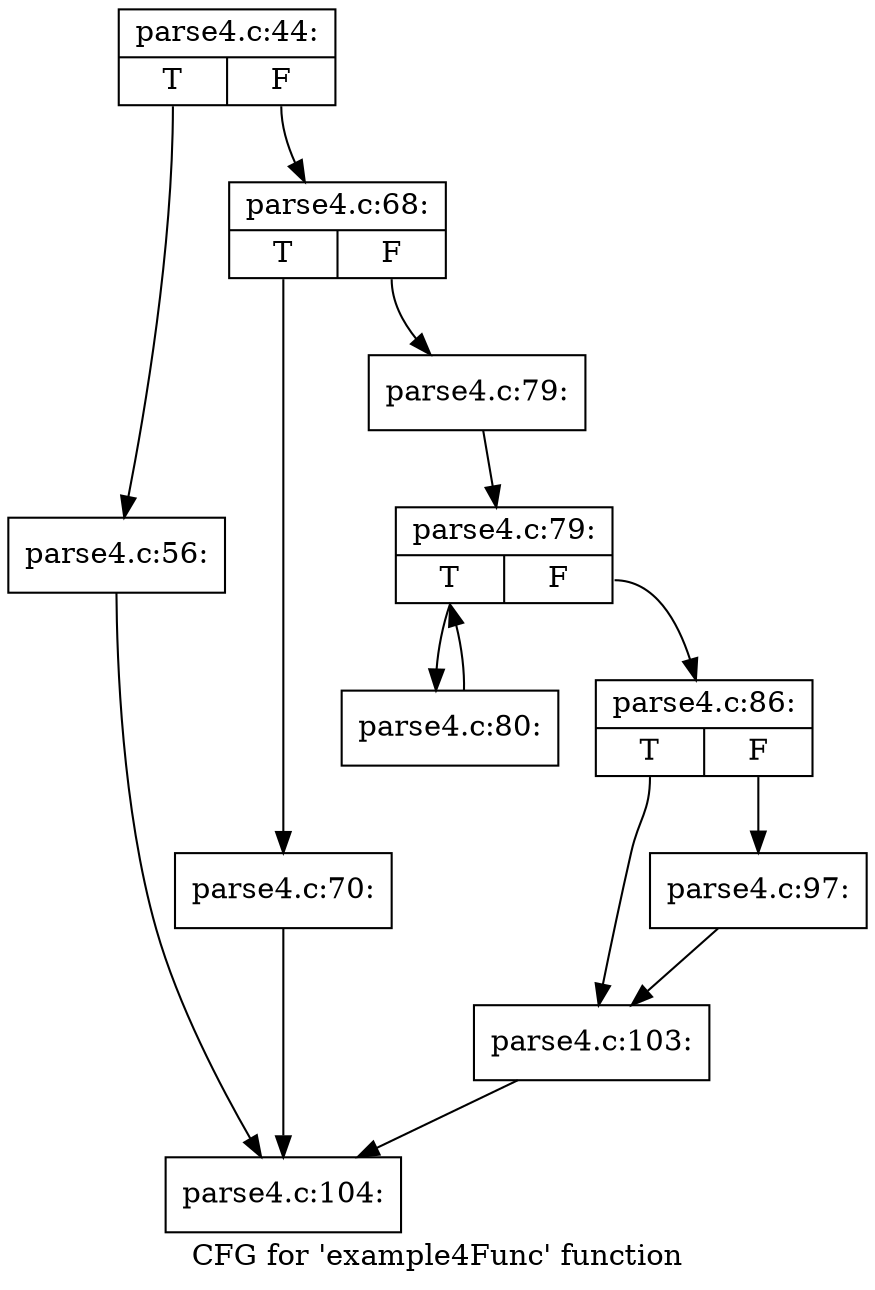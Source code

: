 digraph "CFG for 'example4Func' function" {
	label="CFG for 'example4Func' function";

	Node0x431d990 [shape=record,label="{parse4.c:44:|{<s0>T|<s1>F}}"];
	Node0x431d990:s0 -> Node0x43597a0;
	Node0x431d990:s1 -> Node0x4359ad0;
	Node0x43597a0 [shape=record,label="{parse4.c:56:}"];
	Node0x43597a0 -> Node0x43200b0;
	Node0x4359ad0 [shape=record,label="{parse4.c:68:|{<s0>T|<s1>F}}"];
	Node0x4359ad0:s0 -> Node0x435a4c0;
	Node0x4359ad0:s1 -> Node0x435a730;
	Node0x435a4c0 [shape=record,label="{parse4.c:70:}"];
	Node0x435a4c0 -> Node0x43200b0;
	Node0x435a730 [shape=record,label="{parse4.c:79:}"];
	Node0x435a730 -> Node0x43590c0;
	Node0x43590c0 [shape=record,label="{parse4.c:79:|{<s0>T|<s1>F}}"];
	Node0x43590c0:s0 -> Node0x4359720;
	Node0x43590c0:s1 -> Node0x4359670;
	Node0x4359720 [shape=record,label="{parse4.c:80:}"];
	Node0x4359720 -> Node0x43590c0;
	Node0x4359670 [shape=record,label="{parse4.c:86:|{<s0>T|<s1>F}}"];
	Node0x4359670:s0 -> Node0x435dfc0;
	Node0x4359670:s1 -> Node0x435dc90;
	Node0x435dc90 [shape=record,label="{parse4.c:97:}"];
	Node0x435dc90 -> Node0x435dfc0;
	Node0x435dfc0 [shape=record,label="{parse4.c:103:}"];
	Node0x435dfc0 -> Node0x43200b0;
	Node0x43200b0 [shape=record,label="{parse4.c:104:}"];
}
